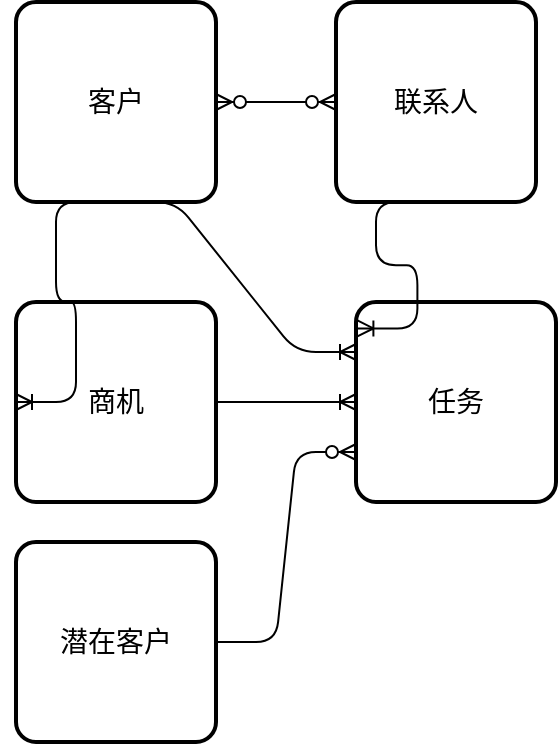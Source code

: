 <mxfile version="12.1.4" type="github" pages="3">
  <diagram id="U2kxw9R3WgAqmOkXHNV_" name="第 1 页">
    <mxGraphModel dx="898" dy="490" grid="1" gridSize="10" guides="1" tooltips="1" connect="1" arrows="1" fold="1" page="1" pageScale="1" pageWidth="827" pageHeight="1169" math="0" shadow="0">
      <root>
        <mxCell id="0"/>
        <mxCell id="1" parent="0"/>
        <mxCell id="0pu8dsaGpCny_MNW1jt4-1" value="客户" style="strokeWidth=2;rounded=1;arcSize=10;whiteSpace=wrap;html=1;align=center;fontSize=14;" vertex="1" parent="1">
          <mxGeometry x="260" y="90" width="100" height="100" as="geometry"/>
        </mxCell>
        <mxCell id="0pu8dsaGpCny_MNW1jt4-2" value="联系人" style="strokeWidth=2;rounded=1;arcSize=10;whiteSpace=wrap;html=1;align=center;fontSize=14;" vertex="1" parent="1">
          <mxGeometry x="420" y="90" width="100" height="100" as="geometry"/>
        </mxCell>
        <mxCell id="0pu8dsaGpCny_MNW1jt4-3" value="潜在客户" style="strokeWidth=2;rounded=1;arcSize=10;whiteSpace=wrap;html=1;align=center;fontSize=14;" vertex="1" parent="1">
          <mxGeometry x="260" y="360" width="100" height="100" as="geometry"/>
        </mxCell>
        <mxCell id="0pu8dsaGpCny_MNW1jt4-4" value="商机" style="strokeWidth=2;rounded=1;arcSize=10;whiteSpace=wrap;html=1;align=center;fontSize=14;" vertex="1" parent="1">
          <mxGeometry x="260" y="240" width="100" height="100" as="geometry"/>
        </mxCell>
        <mxCell id="0pu8dsaGpCny_MNW1jt4-5" value="任务" style="strokeWidth=2;rounded=1;arcSize=10;whiteSpace=wrap;html=1;align=center;fontSize=14;" vertex="1" parent="1">
          <mxGeometry x="430" y="240" width="100" height="100" as="geometry"/>
        </mxCell>
        <mxCell id="0pu8dsaGpCny_MNW1jt4-7" value="" style="edgeStyle=entityRelationEdgeStyle;fontSize=12;html=1;endArrow=ERzeroToMany;endFill=1;startArrow=ERzeroToMany;entryX=0;entryY=0.5;entryDx=0;entryDy=0;exitX=1;exitY=0.5;exitDx=0;exitDy=0;" edge="1" parent="1" source="0pu8dsaGpCny_MNW1jt4-1" target="0pu8dsaGpCny_MNW1jt4-2">
          <mxGeometry width="100" height="100" relative="1" as="geometry">
            <mxPoint x="200" y="190" as="sourcePoint"/>
            <mxPoint x="300" y="90" as="targetPoint"/>
          </mxGeometry>
        </mxCell>
        <mxCell id="0pu8dsaGpCny_MNW1jt4-8" value="" style="edgeStyle=entityRelationEdgeStyle;fontSize=12;html=1;endArrow=ERoneToMany;exitX=1;exitY=0.5;exitDx=0;exitDy=0;entryX=0;entryY=0.5;entryDx=0;entryDy=0;" edge="1" parent="1" source="0pu8dsaGpCny_MNW1jt4-4" target="0pu8dsaGpCny_MNW1jt4-5">
          <mxGeometry width="100" height="100" relative="1" as="geometry">
            <mxPoint x="260" y="460" as="sourcePoint"/>
            <mxPoint x="360" y="360" as="targetPoint"/>
          </mxGeometry>
        </mxCell>
        <mxCell id="0pu8dsaGpCny_MNW1jt4-9" value="" style="edgeStyle=entityRelationEdgeStyle;fontSize=12;html=1;endArrow=ERoneToMany;exitX=0.5;exitY=1;exitDx=0;exitDy=0;entryX=0;entryY=0.25;entryDx=0;entryDy=0;" edge="1" parent="1" source="0pu8dsaGpCny_MNW1jt4-1" target="0pu8dsaGpCny_MNW1jt4-5">
          <mxGeometry width="100" height="100" relative="1" as="geometry">
            <mxPoint x="540" y="380" as="sourcePoint"/>
            <mxPoint x="610" y="380" as="targetPoint"/>
          </mxGeometry>
        </mxCell>
        <mxCell id="0pu8dsaGpCny_MNW1jt4-11" value="" style="edgeStyle=entityRelationEdgeStyle;fontSize=12;html=1;endArrow=ERzeroToMany;endFill=1;exitX=1;exitY=0.5;exitDx=0;exitDy=0;entryX=0;entryY=0.75;entryDx=0;entryDy=0;" edge="1" parent="1" source="0pu8dsaGpCny_MNW1jt4-3" target="0pu8dsaGpCny_MNW1jt4-5">
          <mxGeometry width="100" height="100" relative="1" as="geometry">
            <mxPoint x="520" y="460" as="sourcePoint"/>
            <mxPoint x="600" y="430" as="targetPoint"/>
          </mxGeometry>
        </mxCell>
        <mxCell id="0pu8dsaGpCny_MNW1jt4-13" value="" style="edgeStyle=entityRelationEdgeStyle;fontSize=12;html=1;endArrow=ERoneToMany;exitX=0.5;exitY=1;exitDx=0;exitDy=0;entryX=0.007;entryY=0.132;entryDx=0;entryDy=0;entryPerimeter=0;" edge="1" parent="1" source="0pu8dsaGpCny_MNW1jt4-2" target="0pu8dsaGpCny_MNW1jt4-5">
          <mxGeometry width="100" height="100" relative="1" as="geometry">
            <mxPoint x="540" y="380" as="sourcePoint"/>
            <mxPoint x="610" y="380" as="targetPoint"/>
          </mxGeometry>
        </mxCell>
        <mxCell id="0pu8dsaGpCny_MNW1jt4-14" value="" style="edgeStyle=entityRelationEdgeStyle;fontSize=12;html=1;endArrow=ERoneToMany;exitX=0.5;exitY=1;exitDx=0;exitDy=0;entryX=0;entryY=0.5;entryDx=0;entryDy=0;" edge="1" parent="1" source="0pu8dsaGpCny_MNW1jt4-1" target="0pu8dsaGpCny_MNW1jt4-4">
          <mxGeometry width="100" height="100" relative="1" as="geometry">
            <mxPoint x="540" y="380" as="sourcePoint"/>
            <mxPoint x="610" y="380" as="targetPoint"/>
          </mxGeometry>
        </mxCell>
      </root>
    </mxGraphModel>
  </diagram>
  <diagram id="XS-u2RKZ6wPMVzmiiM4T" name="第 2 页">
    <mxGraphModel dx="898" dy="490" grid="1" gridSize="10" guides="1" tooltips="1" connect="1" arrows="1" fold="1" page="1" pageScale="1" pageWidth="827" pageHeight="1169" math="0" shadow="0">
      <root>
        <mxCell id="4kNIGdGR4qnJflMTuGJt-0"/>
        <mxCell id="4kNIGdGR4qnJflMTuGJt-1" parent="4kNIGdGR4qnJflMTuGJt-0"/>
        <mxCell id="4kNIGdGR4qnJflMTuGJt-2" value="客户" style="swimlane;childLayout=stackLayout;horizontal=1;startSize=30;horizontalStack=0;fillColor=#008cff;fontColor=#FFFFFF;rounded=1;fontSize=14;fontStyle=0;strokeWidth=2;resizeParent=0;resizeLast=1;shadow=0;dashed=0;align=center;" vertex="1" parent="4kNIGdGR4qnJflMTuGJt-1">
          <mxGeometry x="150" y="240" width="160" height="120" as="geometry"/>
        </mxCell>
        <mxCell id="4kNIGdGR4qnJflMTuGJt-3" value="客户编号&#xa;客户名称&#xa;客户地址" style="align=left;strokeColor=none;fillColor=none;spacingLeft=4;fontSize=12;verticalAlign=top;resizable=0;rotatable=0;part=1;" vertex="1" parent="4kNIGdGR4qnJflMTuGJt-2">
          <mxGeometry y="30" width="160" height="90" as="geometry"/>
        </mxCell>
        <mxCell id="4kNIGdGR4qnJflMTuGJt-6" value="联系人" style="swimlane;childLayout=stackLayout;horizontal=1;startSize=30;horizontalStack=0;fillColor=#008cff;fontColor=#FFFFFF;rounded=1;fontSize=14;fontStyle=0;strokeWidth=2;resizeParent=0;resizeLast=1;shadow=0;dashed=0;align=center;" vertex="1" parent="4kNIGdGR4qnJflMTuGJt-1">
          <mxGeometry x="380" y="210" width="160" height="120" as="geometry"/>
        </mxCell>
        <mxCell id="4kNIGdGR4qnJflMTuGJt-7" value="联系人编号&#xa;联系人名称&#xa;电话号码" style="align=left;strokeColor=none;fillColor=none;spacingLeft=4;fontSize=12;verticalAlign=top;resizable=0;rotatable=0;part=1;" vertex="1" parent="4kNIGdGR4qnJflMTuGJt-6">
          <mxGeometry y="30" width="160" height="90" as="geometry"/>
        </mxCell>
        <mxCell id="4kNIGdGR4qnJflMTuGJt-8" value="" style="edgeStyle=entityRelationEdgeStyle;fontSize=12;html=1;endArrow=ERzeroToMany;endFill=1;startArrow=ERzeroToMany;exitX=1;exitY=0.5;exitDx=0;exitDy=0;entryX=-0.01;entryY=0.34;entryDx=0;entryDy=0;entryPerimeter=0;" edge="1" parent="4kNIGdGR4qnJflMTuGJt-1" source="4kNIGdGR4qnJflMTuGJt-3" target="4kNIGdGR4qnJflMTuGJt-7">
          <mxGeometry width="100" height="100" relative="1" as="geometry">
            <mxPoint x="230" y="350" as="sourcePoint"/>
            <mxPoint x="330" y="250" as="targetPoint"/>
          </mxGeometry>
        </mxCell>
        <mxCell id="4kNIGdGR4qnJflMTuGJt-11" value="" style="edgeStyle=entityRelationEdgeStyle;fontSize=12;html=1;endArrow=ERzeroToMany;endFill=1;entryX=0;entryY=0.5;entryDx=0;entryDy=0;exitX=1;exitY=0.75;exitDx=0;exitDy=0;" edge="1" parent="4kNIGdGR4qnJflMTuGJt-1" source="4kNIGdGR4qnJflMTuGJt-3" target="4kNIGdGR4qnJflMTuGJt-9">
          <mxGeometry width="100" height="100" relative="1" as="geometry">
            <mxPoint x="190" y="500" as="sourcePoint"/>
            <mxPoint x="290" y="400" as="targetPoint"/>
          </mxGeometry>
        </mxCell>
        <mxCell id="4kNIGdGR4qnJflMTuGJt-9" value="地址" style="swimlane;childLayout=stackLayout;horizontal=1;startSize=30;horizontalStack=0;fillColor=#008cff;fontColor=#FFFFFF;rounded=1;fontSize=14;fontStyle=0;strokeWidth=2;resizeParent=0;resizeLast=1;shadow=0;dashed=0;align=center;" vertex="1" parent="4kNIGdGR4qnJflMTuGJt-1">
          <mxGeometry x="380" y="340" width="160" height="120" as="geometry"/>
        </mxCell>
        <mxCell id="4kNIGdGR4qnJflMTuGJt-10" value="地址编码&#xa;地址类型&#xa;地址信息" style="align=left;strokeColor=none;fillColor=none;spacingLeft=4;fontSize=12;verticalAlign=top;resizable=0;rotatable=0;part=1;" vertex="1" parent="4kNIGdGR4qnJflMTuGJt-9">
          <mxGeometry y="30" width="160" height="90" as="geometry"/>
        </mxCell>
        <mxCell id="4kNIGdGR4qnJflMTuGJt-18" value="" style="edgeStyle=entityRelationEdgeStyle;fontSize=12;html=1;endArrow=ERzeroToMany;endFill=1;exitX=0.986;exitY=0.853;exitDx=0;exitDy=0;exitPerimeter=0;entryX=0;entryY=0.5;entryDx=0;entryDy=0;" edge="1" parent="4kNIGdGR4qnJflMTuGJt-1" source="4kNIGdGR4qnJflMTuGJt-3" target="4kNIGdGR4qnJflMTuGJt-13">
          <mxGeometry width="100" height="100" relative="1" as="geometry">
            <mxPoint x="40" y="470" as="sourcePoint"/>
            <mxPoint x="140" y="370" as="targetPoint"/>
          </mxGeometry>
        </mxCell>
        <mxCell id="4kNIGdGR4qnJflMTuGJt-12" value="商机" style="swimlane;childLayout=stackLayout;horizontal=1;startSize=30;horizontalStack=0;fillColor=#008cff;fontColor=#FFFFFF;rounded=1;fontSize=14;fontStyle=0;strokeWidth=2;resizeParent=0;resizeLast=1;shadow=0;dashed=0;align=center;" vertex="1" parent="4kNIGdGR4qnJflMTuGJt-1">
          <mxGeometry x="380" y="480" width="160" height="120" as="geometry"/>
        </mxCell>
        <mxCell id="4kNIGdGR4qnJflMTuGJt-13" value="商机编码&#xa;客户编码&#xa;商机名称&#xa;金额" style="align=left;strokeColor=none;fillColor=none;spacingLeft=4;fontSize=12;verticalAlign=top;resizable=0;rotatable=0;part=1;" vertex="1" parent="4kNIGdGR4qnJflMTuGJt-12">
          <mxGeometry y="30" width="160" height="90" as="geometry"/>
        </mxCell>
        <mxCell id="4kNIGdGR4qnJflMTuGJt-4" value="潜在客户" style="swimlane;childLayout=stackLayout;horizontal=1;startSize=30;horizontalStack=0;fillColor=#008cff;fontColor=#FFFFFF;rounded=1;fontSize=14;fontStyle=0;strokeWidth=2;resizeParent=0;resizeLast=1;shadow=0;dashed=0;align=center;" vertex="1" parent="4kNIGdGR4qnJflMTuGJt-1">
          <mxGeometry x="150" y="440" width="160" height="120" as="geometry"/>
        </mxCell>
        <mxCell id="4kNIGdGR4qnJflMTuGJt-5" value="潜在客户编号&#xa;潜在客户名称&#xa;电话号码" style="align=left;strokeColor=none;fillColor=none;spacingLeft=4;fontSize=12;verticalAlign=top;resizable=0;rotatable=0;part=1;" vertex="1" parent="4kNIGdGR4qnJflMTuGJt-4">
          <mxGeometry y="30" width="160" height="90" as="geometry"/>
        </mxCell>
        <mxCell id="4kNIGdGR4qnJflMTuGJt-19" value="任务" style="swimlane;childLayout=stackLayout;horizontal=1;startSize=30;horizontalStack=0;fillColor=#008cff;fontColor=#FFFFFF;rounded=1;fontSize=14;fontStyle=0;strokeWidth=2;resizeParent=0;resizeLast=1;shadow=0;dashed=0;align=center;" vertex="1" parent="4kNIGdGR4qnJflMTuGJt-1">
          <mxGeometry x="610" y="570" width="160" height="120" as="geometry"/>
        </mxCell>
        <mxCell id="4kNIGdGR4qnJflMTuGJt-24" value="" style="edgeStyle=entityRelationEdgeStyle;fontSize=12;html=1;endArrow=ERzeroToMany;endFill=1;entryX=0;entryY=0.5;entryDx=0;entryDy=0;" edge="1" parent="4kNIGdGR4qnJflMTuGJt-19">
          <mxGeometry width="100" height="100" relative="1" as="geometry">
            <mxPoint x="-70" y="-28" as="sourcePoint"/>
            <mxPoint y="45" as="targetPoint"/>
          </mxGeometry>
        </mxCell>
        <mxCell id="4kNIGdGR4qnJflMTuGJt-20" value="任务编码&#xa;任务主题&#xa;任务执行人" style="align=left;strokeColor=none;fillColor=none;spacingLeft=4;fontSize=12;verticalAlign=top;resizable=0;rotatable=0;part=1;" vertex="1" parent="4kNIGdGR4qnJflMTuGJt-19">
          <mxGeometry y="30" width="160" height="90" as="geometry"/>
        </mxCell>
        <mxCell id="4kNIGdGR4qnJflMTuGJt-21" value="" style="edgeStyle=entityRelationEdgeStyle;fontSize=12;html=1;endArrow=ERzeroToMany;endFill=1;entryX=0;entryY=0.75;entryDx=0;entryDy=0;exitX=1;exitY=0.75;exitDx=0;exitDy=0;" edge="1" parent="4kNIGdGR4qnJflMTuGJt-1" source="4kNIGdGR4qnJflMTuGJt-5" target="4kNIGdGR4qnJflMTuGJt-20">
          <mxGeometry width="100" height="100" relative="1" as="geometry">
            <mxPoint y="720" as="sourcePoint"/>
            <mxPoint x="100" y="620" as="targetPoint"/>
          </mxGeometry>
        </mxCell>
        <mxCell id="4kNIGdGR4qnJflMTuGJt-22" value="" style="edgeStyle=entityRelationEdgeStyle;fontSize=12;html=1;endArrow=ERzeroToMany;endFill=1;exitX=1;exitY=0.75;exitDx=0;exitDy=0;entryX=0;entryY=0.5;entryDx=0;entryDy=0;" edge="1" parent="4kNIGdGR4qnJflMTuGJt-1" target="4kNIGdGR4qnJflMTuGJt-20">
          <mxGeometry width="100" height="100" relative="1" as="geometry">
            <mxPoint x="310" y="330" as="sourcePoint"/>
            <mxPoint x="590" y="652" as="targetPoint"/>
          </mxGeometry>
        </mxCell>
        <mxCell id="4kNIGdGR4qnJflMTuGJt-23" value="" style="edgeStyle=entityRelationEdgeStyle;fontSize=12;html=1;endArrow=ERzeroToMany;endFill=1;exitX=0.986;exitY=0.853;exitDx=0;exitDy=0;exitPerimeter=0;entryX=0;entryY=0.25;entryDx=0;entryDy=0;" edge="1" parent="4kNIGdGR4qnJflMTuGJt-1" target="4kNIGdGR4qnJflMTuGJt-20">
          <mxGeometry width="100" height="100" relative="1" as="geometry">
            <mxPoint x="540" y="270" as="sourcePoint"/>
            <mxPoint x="612" y="478" as="targetPoint"/>
          </mxGeometry>
        </mxCell>
        <mxCell id="4kNIGdGR4qnJflMTuGJt-27" value="" style="edgeStyle=entityRelationEdgeStyle;fontSize=12;html=1;endArrow=ERzeroToMany;endFill=1;entryX=0;entryY=0.25;entryDx=0;entryDy=0;" edge="1" parent="4kNIGdGR4qnJflMTuGJt-1" target="4kNIGdGR4qnJflMTuGJt-20">
          <mxGeometry width="100" height="100" relative="1" as="geometry">
            <mxPoint x="540" y="401" as="sourcePoint"/>
            <mxPoint x="612" y="478" as="targetPoint"/>
          </mxGeometry>
        </mxCell>
        <mxCell id="4kNIGdGR4qnJflMTuGJt-40" value="员工" style="swimlane;childLayout=stackLayout;horizontal=1;startSize=30;horizontalStack=0;fillColor=#008cff;fontColor=#FFFFFF;rounded=1;fontSize=14;fontStyle=0;strokeWidth=2;resizeParent=0;resizeLast=1;shadow=0;dashed=0;align=center;" vertex="1" parent="4kNIGdGR4qnJflMTuGJt-1">
          <mxGeometry x="1010" y="230" width="160" height="120" as="geometry"/>
        </mxCell>
        <mxCell id="4kNIGdGR4qnJflMTuGJt-41" value="工号&#xa;用户名称" style="align=left;strokeColor=none;fillColor=none;spacingLeft=4;fontSize=12;verticalAlign=top;resizable=0;rotatable=0;part=1;" vertex="1" parent="4kNIGdGR4qnJflMTuGJt-40">
          <mxGeometry y="30" width="160" height="90" as="geometry"/>
        </mxCell>
        <mxCell id="4kNIGdGR4qnJflMTuGJt-42" value="企业" style="swimlane;childLayout=stackLayout;horizontal=1;startSize=30;horizontalStack=0;fillColor=#008cff;fontColor=#FFFFFF;rounded=1;fontSize=14;fontStyle=0;strokeWidth=2;resizeParent=0;resizeLast=1;shadow=0;dashed=0;align=center;" vertex="1" parent="4kNIGdGR4qnJflMTuGJt-1">
          <mxGeometry x="600" y="220" width="160" height="120" as="geometry"/>
        </mxCell>
        <mxCell id="4kNIGdGR4qnJflMTuGJt-43" value="企业编码&#xa;企业名称" style="align=left;strokeColor=none;fillColor=none;spacingLeft=4;fontSize=12;verticalAlign=top;resizable=0;rotatable=0;part=1;" vertex="1" parent="4kNIGdGR4qnJflMTuGJt-42">
          <mxGeometry y="30" width="160" height="90" as="geometry"/>
        </mxCell>
        <mxCell id="4kNIGdGR4qnJflMTuGJt-44" value="角色" style="swimlane;childLayout=stackLayout;horizontal=1;startSize=30;horizontalStack=0;fillColor=#008cff;fontColor=#FFFFFF;rounded=1;fontSize=14;fontStyle=0;strokeWidth=2;resizeParent=0;resizeLast=1;shadow=0;dashed=0;align=center;" vertex="1" parent="4kNIGdGR4qnJflMTuGJt-1">
          <mxGeometry x="790" y="220" width="160" height="120" as="geometry"/>
        </mxCell>
        <mxCell id="4kNIGdGR4qnJflMTuGJt-45" value="角色编码&#xa;角色名称" style="align=left;strokeColor=none;fillColor=none;spacingLeft=4;fontSize=12;verticalAlign=top;resizable=0;rotatable=0;part=1;" vertex="1" parent="4kNIGdGR4qnJflMTuGJt-44">
          <mxGeometry y="30" width="160" height="90" as="geometry"/>
        </mxCell>
        <mxCell id="4kNIGdGR4qnJflMTuGJt-46" value="组织机构" style="swimlane;childLayout=stackLayout;horizontal=1;startSize=30;horizontalStack=0;fillColor=#008cff;fontColor=#FFFFFF;rounded=1;fontSize=14;fontStyle=0;strokeWidth=2;resizeParent=0;resizeLast=1;shadow=0;dashed=0;align=center;" vertex="1" parent="4kNIGdGR4qnJflMTuGJt-1">
          <mxGeometry x="720" y="410" width="160" height="120" as="geometry"/>
        </mxCell>
        <mxCell id="4kNIGdGR4qnJflMTuGJt-47" value="组织机构编码&#xa;组织机构名称" style="align=left;strokeColor=none;fillColor=none;spacingLeft=4;fontSize=12;verticalAlign=top;resizable=0;rotatable=0;part=1;" vertex="1" parent="4kNIGdGR4qnJflMTuGJt-46">
          <mxGeometry y="30" width="160" height="90" as="geometry"/>
        </mxCell>
        <mxCell id="4kNIGdGR4qnJflMTuGJt-48" value="" style="edgeStyle=entityRelationEdgeStyle;fontSize=12;html=1;endArrow=ERzeroToMany;endFill=1;exitX=1;exitY=0.25;exitDx=0;exitDy=0;entryX=0;entryY=0.25;entryDx=0;entryDy=0;" edge="1" parent="4kNIGdGR4qnJflMTuGJt-1" source="4kNIGdGR4qnJflMTuGJt-43" target="4kNIGdGR4qnJflMTuGJt-45">
          <mxGeometry width="100" height="100" relative="1" as="geometry">
            <mxPoint x="600" y="640" as="sourcePoint"/>
            <mxPoint x="700" y="540" as="targetPoint"/>
          </mxGeometry>
        </mxCell>
        <mxCell id="4kNIGdGR4qnJflMTuGJt-49" value="" style="edgeStyle=entityRelationEdgeStyle;fontSize=12;html=1;endArrow=ERzeroToMany;endFill=1;startArrow=ERzeroToMany;entryX=-0.005;entryY=0.351;entryDx=0;entryDy=0;entryPerimeter=0;" edge="1" parent="4kNIGdGR4qnJflMTuGJt-1" source="4kNIGdGR4qnJflMTuGJt-45" target="4kNIGdGR4qnJflMTuGJt-41">
          <mxGeometry width="100" height="100" relative="1" as="geometry">
            <mxPoint x="1050" y="490" as="sourcePoint"/>
            <mxPoint x="1150" y="390" as="targetPoint"/>
          </mxGeometry>
        </mxCell>
        <mxCell id="4kNIGdGR4qnJflMTuGJt-50" value="" style="edgeStyle=entityRelationEdgeStyle;fontSize=12;html=1;endArrow=ERzeroToMany;endFill=1;exitX=1;exitY=0.5;exitDx=0;exitDy=0;entryX=-0.001;entryY=0.633;entryDx=0;entryDy=0;entryPerimeter=0;" edge="1" parent="4kNIGdGR4qnJflMTuGJt-1" source="4kNIGdGR4qnJflMTuGJt-47" target="4kNIGdGR4qnJflMTuGJt-41">
          <mxGeometry width="100" height="100" relative="1" as="geometry">
            <mxPoint x="1050" y="510" as="sourcePoint"/>
            <mxPoint x="1150" y="410" as="targetPoint"/>
          </mxGeometry>
        </mxCell>
      </root>
    </mxGraphModel>
  </diagram>
  <diagram id="VDn8UadkoqSUONvaJor8" name="DFD图">
    <mxGraphModel dx="898" dy="490" grid="1" gridSize="10" guides="1" tooltips="1" connect="1" arrows="1" fold="1" page="1" pageScale="1" pageWidth="827" pageHeight="1169" math="0" shadow="0">
      <root>
        <mxCell id="e4ezSRwZ3PoQLCCE2ya1-0"/>
        <mxCell id="e4ezSRwZ3PoQLCCE2ya1-1" parent="e4ezSRwZ3PoQLCCE2ya1-0"/>
        <mxCell id="e4ezSRwZ3PoQLCCE2ya1-2" value="" style="rounded=1;whiteSpace=wrap;html=1;" vertex="1" parent="e4ezSRwZ3PoQLCCE2ya1-1">
          <mxGeometry x="170" y="120" width="460" height="300" as="geometry"/>
        </mxCell>
        <mxCell id="e4ezSRwZ3PoQLCCE2ya1-11" style="edgeStyle=orthogonalEdgeStyle;rounded=0;orthogonalLoop=1;jettySize=auto;html=1;exitX=1;exitY=0.5;exitDx=0;exitDy=0;" edge="1" parent="e4ezSRwZ3PoQLCCE2ya1-1" source="e4ezSRwZ3PoQLCCE2ya1-3" target="e4ezSRwZ3PoQLCCE2ya1-4">
          <mxGeometry relative="1" as="geometry"/>
        </mxCell>
        <mxCell id="e4ezSRwZ3PoQLCCE2ya1-12" style="edgeStyle=orthogonalEdgeStyle;rounded=0;orthogonalLoop=1;jettySize=auto;html=1;exitX=0.5;exitY=1;exitDx=0;exitDy=0;" edge="1" parent="e4ezSRwZ3PoQLCCE2ya1-1" source="e4ezSRwZ3PoQLCCE2ya1-3" target="e4ezSRwZ3PoQLCCE2ya1-5">
          <mxGeometry relative="1" as="geometry"/>
        </mxCell>
        <mxCell id="e4ezSRwZ3PoQLCCE2ya1-3" value="P1.1 客户管理" style="rounded=0;whiteSpace=wrap;html=1;" vertex="1" parent="e4ezSRwZ3PoQLCCE2ya1-1">
          <mxGeometry x="230" y="190" width="120" height="40" as="geometry"/>
        </mxCell>
        <mxCell id="e4ezSRwZ3PoQLCCE2ya1-13" style="edgeStyle=orthogonalEdgeStyle;rounded=0;orthogonalLoop=1;jettySize=auto;html=1;exitX=0.5;exitY=1;exitDx=0;exitDy=0;" edge="1" parent="e4ezSRwZ3PoQLCCE2ya1-1" source="e4ezSRwZ3PoQLCCE2ya1-4">
          <mxGeometry relative="1" as="geometry">
            <mxPoint x="380" y="310" as="targetPoint"/>
          </mxGeometry>
        </mxCell>
        <mxCell id="e4ezSRwZ3PoQLCCE2ya1-4" value="P1.2 商机管理" style="rounded=0;whiteSpace=wrap;html=1;" vertex="1" parent="e4ezSRwZ3PoQLCCE2ya1-1">
          <mxGeometry x="410" y="190" width="120" height="40" as="geometry"/>
        </mxCell>
        <mxCell id="e4ezSRwZ3PoQLCCE2ya1-5" value="P2.1 任务管理" style="rounded=0;whiteSpace=wrap;html=1;" vertex="1" parent="e4ezSRwZ3PoQLCCE2ya1-1">
          <mxGeometry x="320" y="310" width="120" height="40" as="geometry"/>
        </mxCell>
        <mxCell id="e4ezSRwZ3PoQLCCE2ya1-8" style="edgeStyle=orthogonalEdgeStyle;rounded=0;orthogonalLoop=1;jettySize=auto;html=1;exitX=0.5;exitY=1;exitDx=0;exitDy=0;entryX=0.5;entryY=0;entryDx=0;entryDy=0;" edge="1" parent="e4ezSRwZ3PoQLCCE2ya1-1" source="e4ezSRwZ3PoQLCCE2ya1-6" target="e4ezSRwZ3PoQLCCE2ya1-3">
          <mxGeometry relative="1" as="geometry"/>
        </mxCell>
        <mxCell id="e4ezSRwZ3PoQLCCE2ya1-6" value="I0&lt;br&gt;业务人员" style="rounded=0;whiteSpace=wrap;html=1;" vertex="1" parent="e4ezSRwZ3PoQLCCE2ya1-1">
          <mxGeometry x="230" y="40" width="120" height="50" as="geometry"/>
        </mxCell>
        <mxCell id="e4ezSRwZ3PoQLCCE2ya1-9" style="edgeStyle=orthogonalEdgeStyle;rounded=0;orthogonalLoop=1;jettySize=auto;html=1;exitX=0.5;exitY=1;exitDx=0;exitDy=0;" edge="1" parent="e4ezSRwZ3PoQLCCE2ya1-1" source="e4ezSRwZ3PoQLCCE2ya1-7">
          <mxGeometry relative="1" as="geometry">
            <mxPoint x="290" y="190" as="targetPoint"/>
          </mxGeometry>
        </mxCell>
        <mxCell id="e4ezSRwZ3PoQLCCE2ya1-7" value="I1&lt;br&gt;业支系统" style="rounded=0;whiteSpace=wrap;html=1;" vertex="1" parent="e4ezSRwZ3PoQLCCE2ya1-1">
          <mxGeometry x="410" y="40" width="120" height="50" as="geometry"/>
        </mxCell>
        <mxCell id="e4ezSRwZ3PoQLCCE2ya1-10" value="客户信息" style="text;html=1;strokeColor=none;fillColor=none;align=center;verticalAlign=middle;whiteSpace=wrap;rounded=0;" vertex="1" parent="e4ezSRwZ3PoQLCCE2ya1-1">
          <mxGeometry x="310" y="110" width="50" height="20" as="geometry"/>
        </mxCell>
        <mxCell id="e4ezSRwZ3PoQLCCE2ya1-14" value="商机信息" style="text;html=1;strokeColor=none;fillColor=none;align=center;verticalAlign=middle;whiteSpace=wrap;rounded=0;" vertex="1" parent="e4ezSRwZ3PoQLCCE2ya1-1">
          <mxGeometry x="356" y="182" width="50" height="20" as="geometry"/>
        </mxCell>
        <mxCell id="e4ezSRwZ3PoQLCCE2ya1-15" value="任务信息" style="text;html=1;strokeColor=none;fillColor=none;align=center;verticalAlign=middle;whiteSpace=wrap;rounded=0;" vertex="1" parent="e4ezSRwZ3PoQLCCE2ya1-1">
          <mxGeometry x="356" y="246" width="50" height="20" as="geometry"/>
        </mxCell>
      </root>
    </mxGraphModel>
  </diagram>
</mxfile>
